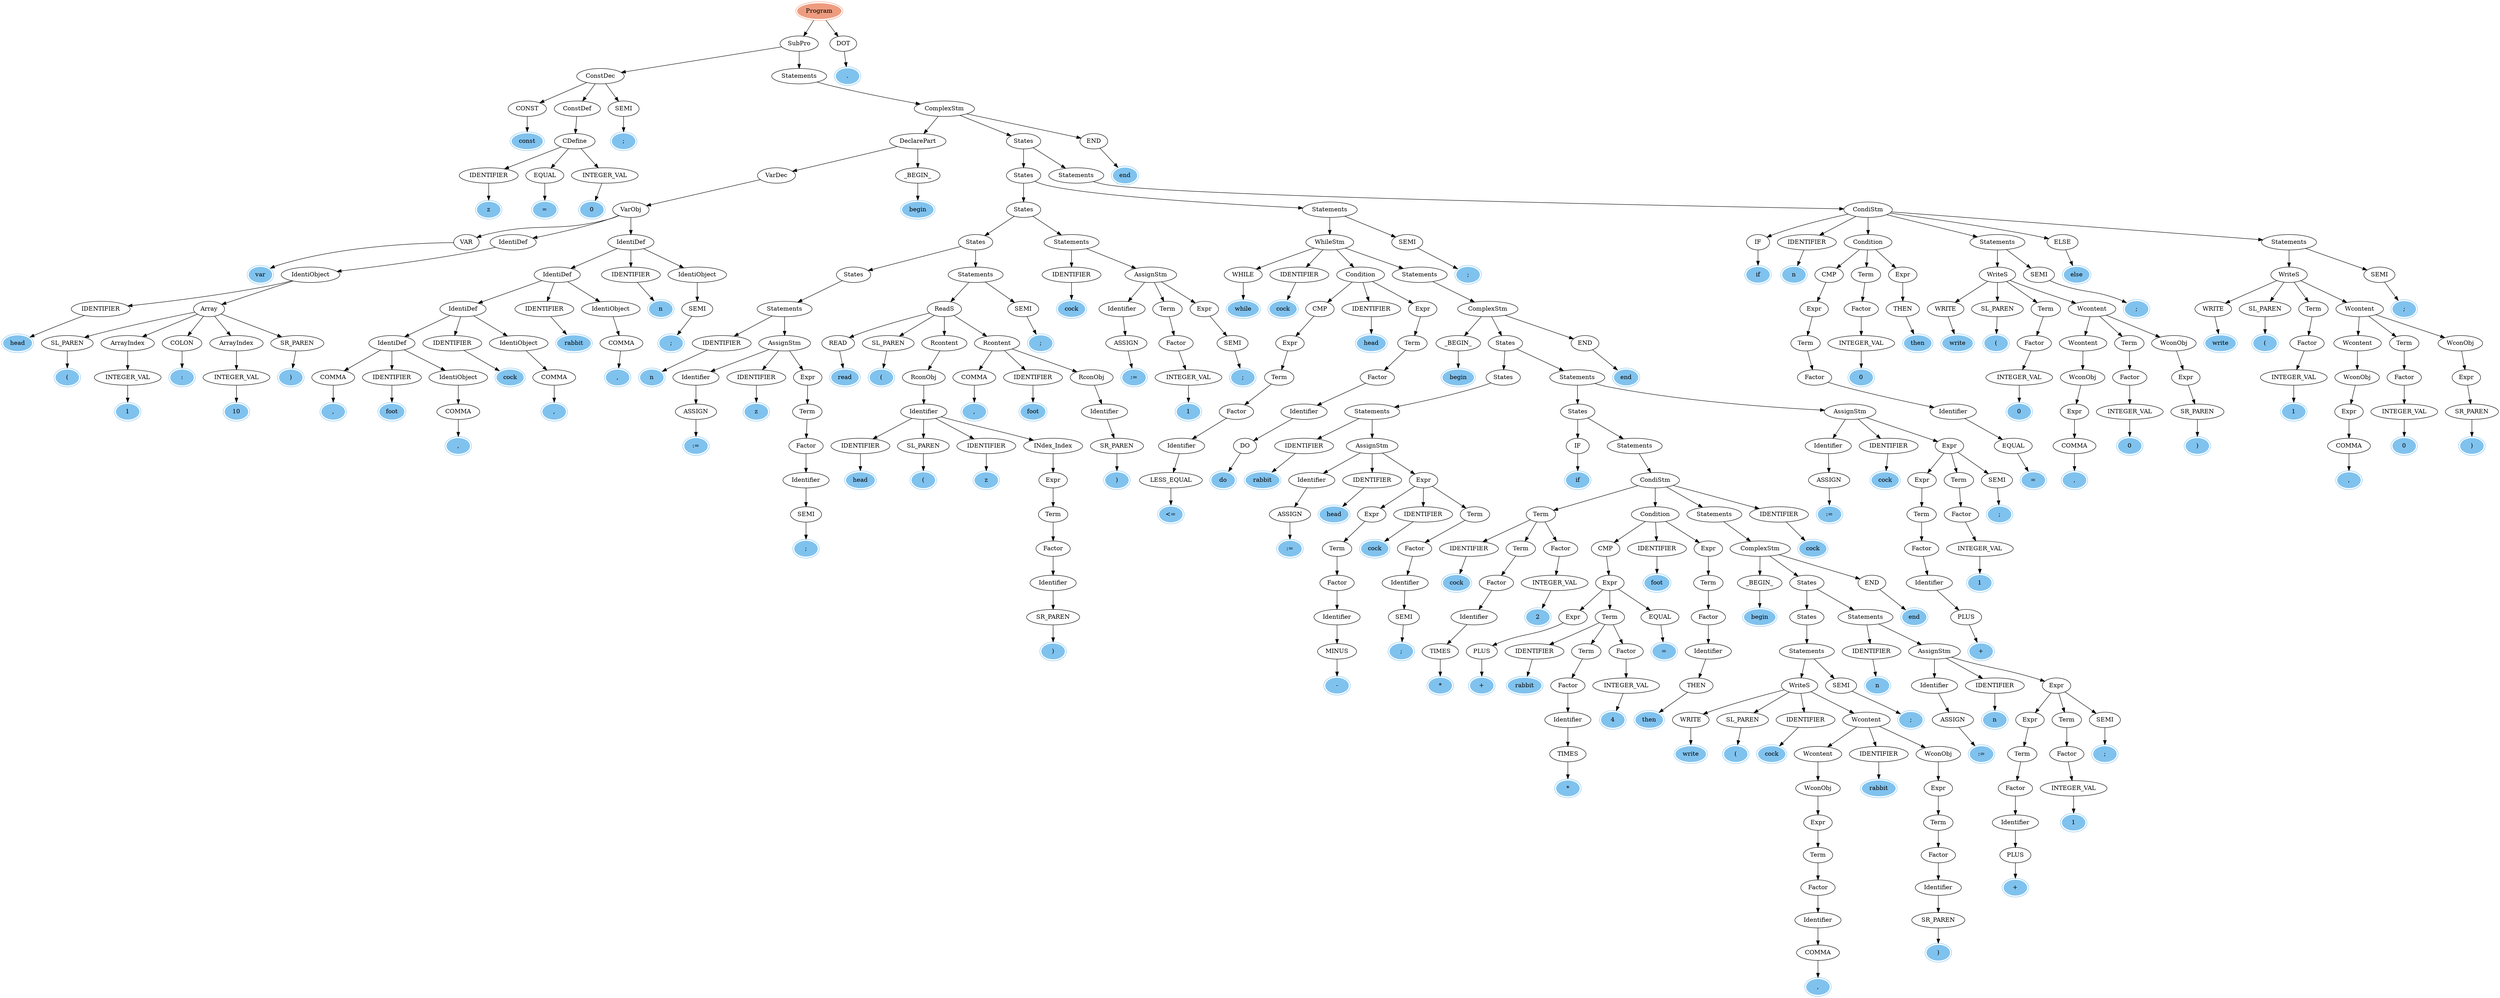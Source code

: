 digraph AST {
    1[label="Program",peripheries=2,style=filled,color="#ee9c80"];
    1[label="Program"]
    2[label="SubPro"]
    3[label="ConstDec"]
    4[label="CONST"]
    5[label="const",peripheries=2, style=filled, color="#80c2ee"];
    6[label="ConstDef"]
    7[label="CDefine"]
    8[label="IDENTIFIER"]
    9[label="z",peripheries=2, style=filled, color="#80c2ee"];
    10[label="EQUAL"]
    11[label="=",peripheries=2, style=filled, color="#80c2ee"];
    12[label="INTEGER_VAL"]
    13[label="0",peripheries=2, style=filled, color="#80c2ee"];
    14[label="SEMI"]
    15[label=";",peripheries=2, style=filled, color="#80c2ee"];
    16[label="Statements"]
    17[label="ComplexStm"]
    18[label="DeclarePart"]
    19[label="VarDec"]
    20[label="VarObj"]
    21[label="VAR"]
    22[label="var",peripheries=2, style=filled, color="#80c2ee"];
    23[label="IdentiDef"]
    24[label="IdentiObject"]
    25[label="IDENTIFIER"]
    26[label="head",peripheries=2, style=filled, color="#80c2ee"];
    27[label="Array"]
    28[label="SL_PAREN"]
    29[label="(",peripheries=2, style=filled, color="#80c2ee"];
    30[label="ArrayIndex"]
    31[label="INTEGER_VAL"]
    32[label="1",peripheries=2, style=filled, color="#80c2ee"];
    33[label="COLON"]
    34[label=":",peripheries=2, style=filled, color="#80c2ee"];
    35[label="ArrayIndex"]
    36[label="INTEGER_VAL"]
    37[label="10",peripheries=2, style=filled, color="#80c2ee"];
    38[label="SR_PAREN"]
    39[label=")",peripheries=2, style=filled, color="#80c2ee"];
    40[label="IdentiDef"]
    41[label="IdentiDef"]
    42[label="IdentiDef"]
    43[label="IdentiDef"]
    44[label="COMMA"]
    45[label=",",peripheries=2, style=filled, color="#80c2ee"];
    46[label="IDENTIFIER"]
    47[label="foot",peripheries=2, style=filled, color="#80c2ee"];
    48[label="IdentiObject"]
    49[label="COMMA"]
    50[label=",",peripheries=2, style=filled, color="#80c2ee"];
    51[label="IDENTIFIER"]
    52[label="cock",peripheries=2, style=filled, color="#80c2ee"];
    53[label="IdentiObject"]
    54[label="COMMA"]
    55[label=",",peripheries=2, style=filled, color="#80c2ee"];
    56[label="IDENTIFIER"]
    57[label="rabbit",peripheries=2, style=filled, color="#80c2ee"];
    58[label="IdentiObject"]
    59[label="COMMA"]
    60[label=",",peripheries=2, style=filled, color="#80c2ee"];
    61[label="IDENTIFIER"]
    62[label="n",peripheries=2, style=filled, color="#80c2ee"];
    63[label="IdentiObject"]
    64[label="SEMI"]
    65[label=";",peripheries=2, style=filled, color="#80c2ee"];
    66[label="_BEGIN_"]
    67[label="begin",peripheries=2, style=filled, color="#80c2ee"];
    68[label="States"]
    69[label="States"]
    70[label="States"]
    71[label="States"]
    72[label="States"]
    73[label="Statements"]
    74[label="IDENTIFIER"]
    75[label="n",peripheries=2, style=filled, color="#80c2ee"];
    76[label="AssignStm"]
    77[label="Identifier"]
    78[label="ASSIGN"]
    79[label=":=",peripheries=2, style=filled, color="#80c2ee"];
    80[label="IDENTIFIER"]
    81[label="z",peripheries=2, style=filled, color="#80c2ee"];
    82[label="Expr"]
    83[label="Term"]
    84[label="Factor"]
    85[label="Identifier"]
    86[label="SEMI"]
    87[label=";",peripheries=2, style=filled, color="#80c2ee"];
    88[label="Statements"]
    89[label="ReadS"]
    90[label="READ"]
    91[label="read",peripheries=2, style=filled, color="#80c2ee"];
    92[label="SL_PAREN"]
    93[label="(",peripheries=2, style=filled, color="#80c2ee"];
    94[label="Rcontent"]
    95[label="RconObj"]
    96[label="Identifier"]
    97[label="IDENTIFIER"]
    98[label="head",peripheries=2, style=filled, color="#80c2ee"];
    99[label="SL_PAREN"]
    100[label="(",peripheries=2, style=filled, color="#80c2ee"];
    101[label="IDENTIFIER"]
    102[label="z",peripheries=2, style=filled, color="#80c2ee"];
    103[label="INdex_Index"]
    104[label="Expr"]
    105[label="Term"]
    106[label="Factor"]
    107[label="Identifier"]
    108[label="SR_PAREN"]
    109[label=")",peripheries=2, style=filled, color="#80c2ee"];
    110[label="Rcontent"]
    111[label="COMMA"]
    112[label=",",peripheries=2, style=filled, color="#80c2ee"];
    113[label="IDENTIFIER"]
    114[label="foot",peripheries=2, style=filled, color="#80c2ee"];
    115[label="RconObj"]
    116[label="Identifier"]
    117[label="SR_PAREN"]
    118[label=")",peripheries=2, style=filled, color="#80c2ee"];
    119[label="SEMI"]
    120[label=";",peripheries=2, style=filled, color="#80c2ee"];
    121[label="Statements"]
    122[label="IDENTIFIER"]
    123[label="cock",peripheries=2, style=filled, color="#80c2ee"];
    124[label="AssignStm"]
    125[label="Identifier"]
    126[label="ASSIGN"]
    127[label=":=",peripheries=2, style=filled, color="#80c2ee"];
    128[label="Term"]
    129[label="Factor"]
    130[label="INTEGER_VAL"]
    131[label="1",peripheries=2, style=filled, color="#80c2ee"];
    132[label="Expr"]
    133[label="SEMI"]
    134[label=";",peripheries=2, style=filled, color="#80c2ee"];
    135[label="Statements"]
    136[label="WhileStm"]
    137[label="WHILE"]
    138[label="while",peripheries=2, style=filled, color="#80c2ee"];
    139[label="IDENTIFIER"]
    140[label="cock",peripheries=2, style=filled, color="#80c2ee"];
    141[label="Condition"]
    142[label="CMP"]
    143[label="Expr"]
    144[label="Term"]
    145[label="Factor"]
    146[label="Identifier"]
    147[label="LESS_EQUAL"]
    148[label="<=",peripheries=2, style=filled, color="#80c2ee"];
    149[label="IDENTIFIER"]
    150[label="head",peripheries=2, style=filled, color="#80c2ee"];
    151[label="Expr"]
    152[label="Term"]
    153[label="Factor"]
    154[label="Identifier"]
    155[label="DO"]
    156[label="do",peripheries=2, style=filled, color="#80c2ee"];
    157[label="Statements"]
    158[label="ComplexStm"]
    159[label="_BEGIN_"]
    160[label="begin",peripheries=2, style=filled, color="#80c2ee"];
    161[label="States"]
    162[label="States"]
    163[label="Statements"]
    164[label="IDENTIFIER"]
    165[label="rabbit",peripheries=2, style=filled, color="#80c2ee"];
    166[label="AssignStm"]
    167[label="Identifier"]
    168[label="ASSIGN"]
    169[label=":=",peripheries=2, style=filled, color="#80c2ee"];
    170[label="IDENTIFIER"]
    171[label="head",peripheries=2, style=filled, color="#80c2ee"];
    172[label="Expr"]
    173[label="Expr"]
    174[label="Term"]
    175[label="Factor"]
    176[label="Identifier"]
    177[label="MINUS"]
    178[label="-",peripheries=2, style=filled, color="#80c2ee"];
    179[label="IDENTIFIER"]
    180[label="cock",peripheries=2, style=filled, color="#80c2ee"];
    181[label="Term"]
    182[label="Factor"]
    183[label="Identifier"]
    184[label="SEMI"]
    185[label=";",peripheries=2, style=filled, color="#80c2ee"];
    186[label="Statements"]
    187[label="States"]
    188[label="IF"]
    189[label="if",peripheries=2, style=filled, color="#80c2ee"];
    190[label="Statements"]
    191[label="CondiStm"]
    192[label="Term"]
    193[label="IDENTIFIER"]
    194[label="cock",peripheries=2, style=filled, color="#80c2ee"];
    195[label="Term"]
    196[label="Factor"]
    197[label="Identifier"]
    198[label="TIMES"]
    199[label="*",peripheries=2, style=filled, color="#80c2ee"];
    200[label="Factor"]
    201[label="INTEGER_VAL"]
    202[label="2",peripheries=2, style=filled, color="#80c2ee"];
    203[label="Condition"]
    204[label="CMP"]
    205[label="Expr"]
    206[label="Expr"]
    207[label="PLUS"]
    208[label="+",peripheries=2, style=filled, color="#80c2ee"];
    209[label="Term"]
    210[label="IDENTIFIER"]
    211[label="rabbit",peripheries=2, style=filled, color="#80c2ee"];
    212[label="Term"]
    213[label="Factor"]
    214[label="Identifier"]
    215[label="TIMES"]
    216[label="*",peripheries=2, style=filled, color="#80c2ee"];
    217[label="Factor"]
    218[label="INTEGER_VAL"]
    219[label="4",peripheries=2, style=filled, color="#80c2ee"];
    220[label="EQUAL"]
    221[label="=",peripheries=2, style=filled, color="#80c2ee"];
    222[label="IDENTIFIER"]
    223[label="foot",peripheries=2, style=filled, color="#80c2ee"];
    224[label="Expr"]
    225[label="Term"]
    226[label="Factor"]
    227[label="Identifier"]
    228[label="THEN"]
    229[label="then",peripheries=2, style=filled, color="#80c2ee"];
    230[label="Statements"]
    231[label="ComplexStm"]
    232[label="_BEGIN_"]
    233[label="begin",peripheries=2, style=filled, color="#80c2ee"];
    234[label="States"]
    235[label="States"]
    236[label="Statements"]
    237[label="WriteS"]
    238[label="WRITE"]
    239[label="write",peripheries=2, style=filled, color="#80c2ee"];
    240[label="SL_PAREN"]
    241[label="(",peripheries=2, style=filled, color="#80c2ee"];
    242[label="IDENTIFIER"]
    243[label="cock",peripheries=2, style=filled, color="#80c2ee"];
    244[label="Wcontent"]
    245[label="Wcontent"]
    246[label="WconObj"]
    247[label="Expr"]
    248[label="Term"]
    249[label="Factor"]
    250[label="Identifier"]
    251[label="COMMA"]
    252[label=",",peripheries=2, style=filled, color="#80c2ee"];
    253[label="IDENTIFIER"]
    254[label="rabbit",peripheries=2, style=filled, color="#80c2ee"];
    255[label="WconObj"]
    256[label="Expr"]
    257[label="Term"]
    258[label="Factor"]
    259[label="Identifier"]
    260[label="SR_PAREN"]
    261[label=")",peripheries=2, style=filled, color="#80c2ee"];
    262[label="SEMI"]
    263[label=";",peripheries=2, style=filled, color="#80c2ee"];
    264[label="Statements"]
    265[label="IDENTIFIER"]
    266[label="n",peripheries=2, style=filled, color="#80c2ee"];
    267[label="AssignStm"]
    268[label="Identifier"]
    269[label="ASSIGN"]
    270[label=":=",peripheries=2, style=filled, color="#80c2ee"];
    271[label="IDENTIFIER"]
    272[label="n",peripheries=2, style=filled, color="#80c2ee"];
    273[label="Expr"]
    274[label="Expr"]
    275[label="Term"]
    276[label="Factor"]
    277[label="Identifier"]
    278[label="PLUS"]
    279[label="+",peripheries=2, style=filled, color="#80c2ee"];
    280[label="Term"]
    281[label="Factor"]
    282[label="INTEGER_VAL"]
    283[label="1",peripheries=2, style=filled, color="#80c2ee"];
    284[label="SEMI"]
    285[label=";",peripheries=2, style=filled, color="#80c2ee"];
    286[label="END"]
    287[label="end",peripheries=2, style=filled, color="#80c2ee"];
    288[label="IDENTIFIER"]
    289[label="cock",peripheries=2, style=filled, color="#80c2ee"];
    290[label="AssignStm"]
    291[label="Identifier"]
    292[label="ASSIGN"]
    293[label=":=",peripheries=2, style=filled, color="#80c2ee"];
    294[label="IDENTIFIER"]
    295[label="cock",peripheries=2, style=filled, color="#80c2ee"];
    296[label="Expr"]
    297[label="Expr"]
    298[label="Term"]
    299[label="Factor"]
    300[label="Identifier"]
    301[label="PLUS"]
    302[label="+",peripheries=2, style=filled, color="#80c2ee"];
    303[label="Term"]
    304[label="Factor"]
    305[label="INTEGER_VAL"]
    306[label="1",peripheries=2, style=filled, color="#80c2ee"];
    307[label="SEMI"]
    308[label=";",peripheries=2, style=filled, color="#80c2ee"];
    309[label="END"]
    310[label="end",peripheries=2, style=filled, color="#80c2ee"];
    311[label="SEMI"]
    312[label=";",peripheries=2, style=filled, color="#80c2ee"];
    313[label="Statements"]
    314[label="CondiStm"]
    315[label="IF"]
    316[label="if",peripheries=2, style=filled, color="#80c2ee"];
    317[label="IDENTIFIER"]
    318[label="n",peripheries=2, style=filled, color="#80c2ee"];
    319[label="Condition"]
    320[label="CMP"]
    321[label="Expr"]
    322[label="Term"]
    323[label="Factor"]
    324[label="Identifier"]
    325[label="EQUAL"]
    326[label="=",peripheries=2, style=filled, color="#80c2ee"];
    327[label="Term"]
    328[label="Factor"]
    329[label="INTEGER_VAL"]
    330[label="0",peripheries=2, style=filled, color="#80c2ee"];
    331[label="Expr"]
    332[label="THEN"]
    333[label="then",peripheries=2, style=filled, color="#80c2ee"];
    334[label="Statements"]
    335[label="WriteS"]
    336[label="WRITE"]
    337[label="write",peripheries=2, style=filled, color="#80c2ee"];
    338[label="SL_PAREN"]
    339[label="(",peripheries=2, style=filled, color="#80c2ee"];
    340[label="Term"]
    341[label="Factor"]
    342[label="INTEGER_VAL"]
    343[label="0",peripheries=2, style=filled, color="#80c2ee"];
    344[label="Wcontent"]
    345[label="Wcontent"]
    346[label="WconObj"]
    347[label="Expr"]
    348[label="COMMA"]
    349[label=",",peripheries=2, style=filled, color="#80c2ee"];
    350[label="Term"]
    351[label="Factor"]
    352[label="INTEGER_VAL"]
    353[label="0",peripheries=2, style=filled, color="#80c2ee"];
    354[label="WconObj"]
    355[label="Expr"]
    356[label="SR_PAREN"]
    357[label=")",peripheries=2, style=filled, color="#80c2ee"];
    358[label="SEMI"]
    359[label=";",peripheries=2, style=filled, color="#80c2ee"];
    360[label="ELSE"]
    361[label="else",peripheries=2, style=filled, color="#80c2ee"];
    362[label="Statements"]
    363[label="WriteS"]
    364[label="WRITE"]
    365[label="write",peripheries=2, style=filled, color="#80c2ee"];
    366[label="SL_PAREN"]
    367[label="(",peripheries=2, style=filled, color="#80c2ee"];
    368[label="Term"]
    369[label="Factor"]
    370[label="INTEGER_VAL"]
    371[label="1",peripheries=2, style=filled, color="#80c2ee"];
    372[label="Wcontent"]
    373[label="Wcontent"]
    374[label="WconObj"]
    375[label="Expr"]
    376[label="COMMA"]
    377[label=",",peripheries=2, style=filled, color="#80c2ee"];
    378[label="Term"]
    379[label="Factor"]
    380[label="INTEGER_VAL"]
    381[label="0",peripheries=2, style=filled, color="#80c2ee"];
    382[label="WconObj"]
    383[label="Expr"]
    384[label="SR_PAREN"]
    385[label=")",peripheries=2, style=filled, color="#80c2ee"];
    386[label="SEMI"]
    387[label=";",peripheries=2, style=filled, color="#80c2ee"];
    388[label="END"]
    389[label="end",peripheries=2, style=filled, color="#80c2ee"];
    390[label="DOT"]
    391[label=".",peripheries=2, style=filled, color="#80c2ee"];
    1 -> 2 ;
    2 -> 3 ;
    3 -> 4 ;
    4 -> 5 ;
    3 -> 6 ;
    6 -> 7 ;
    7 -> 8 ;
    8 -> 9 ;
    7 -> 10 ;
    10 -> 11 ;
    7 -> 12 ;
    12 -> 13 ;
    3 -> 14 ;
    14 -> 15 ;
    2 -> 16 ;
    16 -> 17 ;
    17 -> 18 ;
    18 -> 19 ;
    19 -> 20 ;
    20 -> 21 ;
    21 -> 22 ;
    20 -> 23 ;
    23 -> 24 ;
    24 -> 25 ;
    25 -> 26 ;
    24 -> 27 ;
    27 -> 28 ;
    28 -> 29 ;
    27 -> 30 ;
    30 -> 31 ;
    31 -> 32 ;
    27 -> 33 ;
    33 -> 34 ;
    27 -> 35 ;
    35 -> 36 ;
    36 -> 37 ;
    27 -> 38 ;
    38 -> 39 ;
    20 -> 40 ;
    40 -> 41 ;
    41 -> 42 ;
    42 -> 43 ;
    43 -> 44 ;
    44 -> 45 ;
    43 -> 46 ;
    46 -> 47 ;
    43 -> 48 ;
    48 -> 49 ;
    49 -> 50 ;
    42 -> 51 ;
    51 -> 52 ;
    42 -> 53 ;
    53 -> 54 ;
    54 -> 55 ;
    41 -> 56 ;
    56 -> 57 ;
    41 -> 58 ;
    58 -> 59 ;
    59 -> 60 ;
    40 -> 61 ;
    61 -> 62 ;
    40 -> 63 ;
    63 -> 64 ;
    64 -> 65 ;
    18 -> 66 ;
    66 -> 67 ;
    17 -> 68 ;
    68 -> 69 ;
    69 -> 70 ;
    70 -> 71 ;
    71 -> 72 ;
    72 -> 73 ;
    73 -> 74 ;
    74 -> 75 ;
    73 -> 76 ;
    76 -> 77 ;
    77 -> 78 ;
    78 -> 79 ;
    76 -> 80 ;
    80 -> 81 ;
    76 -> 82 ;
    82 -> 83 ;
    83 -> 84 ;
    84 -> 85 ;
    85 -> 86 ;
    86 -> 87 ;
    71 -> 88 ;
    88 -> 89 ;
    89 -> 90 ;
    90 -> 91 ;
    89 -> 92 ;
    92 -> 93 ;
    89 -> 94 ;
    94 -> 95 ;
    95 -> 96 ;
    96 -> 97 ;
    97 -> 98 ;
    96 -> 99 ;
    99 -> 100 ;
    96 -> 101 ;
    101 -> 102 ;
    96 -> 103 ;
    103 -> 104 ;
    104 -> 105 ;
    105 -> 106 ;
    106 -> 107 ;
    107 -> 108 ;
    108 -> 109 ;
    89 -> 110 ;
    110 -> 111 ;
    111 -> 112 ;
    110 -> 113 ;
    113 -> 114 ;
    110 -> 115 ;
    115 -> 116 ;
    116 -> 117 ;
    117 -> 118 ;
    88 -> 119 ;
    119 -> 120 ;
    70 -> 121 ;
    121 -> 122 ;
    122 -> 123 ;
    121 -> 124 ;
    124 -> 125 ;
    125 -> 126 ;
    126 -> 127 ;
    124 -> 128 ;
    128 -> 129 ;
    129 -> 130 ;
    130 -> 131 ;
    124 -> 132 ;
    132 -> 133 ;
    133 -> 134 ;
    69 -> 135 ;
    135 -> 136 ;
    136 -> 137 ;
    137 -> 138 ;
    136 -> 139 ;
    139 -> 140 ;
    136 -> 141 ;
    141 -> 142 ;
    142 -> 143 ;
    143 -> 144 ;
    144 -> 145 ;
    145 -> 146 ;
    146 -> 147 ;
    147 -> 148 ;
    141 -> 149 ;
    149 -> 150 ;
    141 -> 151 ;
    151 -> 152 ;
    152 -> 153 ;
    153 -> 154 ;
    154 -> 155 ;
    155 -> 156 ;
    136 -> 157 ;
    157 -> 158 ;
    158 -> 159 ;
    159 -> 160 ;
    158 -> 161 ;
    161 -> 162 ;
    162 -> 163 ;
    163 -> 164 ;
    164 -> 165 ;
    163 -> 166 ;
    166 -> 167 ;
    167 -> 168 ;
    168 -> 169 ;
    166 -> 170 ;
    170 -> 171 ;
    166 -> 172 ;
    172 -> 173 ;
    173 -> 174 ;
    174 -> 175 ;
    175 -> 176 ;
    176 -> 177 ;
    177 -> 178 ;
    172 -> 179 ;
    179 -> 180 ;
    172 -> 181 ;
    181 -> 182 ;
    182 -> 183 ;
    183 -> 184 ;
    184 -> 185 ;
    161 -> 186 ;
    186 -> 187 ;
    187 -> 188 ;
    188 -> 189 ;
    187 -> 190 ;
    190 -> 191 ;
    191 -> 192 ;
    192 -> 193 ;
    193 -> 194 ;
    192 -> 195 ;
    195 -> 196 ;
    196 -> 197 ;
    197 -> 198 ;
    198 -> 199 ;
    192 -> 200 ;
    200 -> 201 ;
    201 -> 202 ;
    191 -> 203 ;
    203 -> 204 ;
    204 -> 205 ;
    205 -> 206 ;
    206 -> 207 ;
    207 -> 208 ;
    205 -> 209 ;
    209 -> 210 ;
    210 -> 211 ;
    209 -> 212 ;
    212 -> 213 ;
    213 -> 214 ;
    214 -> 215 ;
    215 -> 216 ;
    209 -> 217 ;
    217 -> 218 ;
    218 -> 219 ;
    205 -> 220 ;
    220 -> 221 ;
    203 -> 222 ;
    222 -> 223 ;
    203 -> 224 ;
    224 -> 225 ;
    225 -> 226 ;
    226 -> 227 ;
    227 -> 228 ;
    228 -> 229 ;
    191 -> 230 ;
    230 -> 231 ;
    231 -> 232 ;
    232 -> 233 ;
    231 -> 234 ;
    234 -> 235 ;
    235 -> 236 ;
    236 -> 237 ;
    237 -> 238 ;
    238 -> 239 ;
    237 -> 240 ;
    240 -> 241 ;
    237 -> 242 ;
    242 -> 243 ;
    237 -> 244 ;
    244 -> 245 ;
    245 -> 246 ;
    246 -> 247 ;
    247 -> 248 ;
    248 -> 249 ;
    249 -> 250 ;
    250 -> 251 ;
    251 -> 252 ;
    244 -> 253 ;
    253 -> 254 ;
    244 -> 255 ;
    255 -> 256 ;
    256 -> 257 ;
    257 -> 258 ;
    258 -> 259 ;
    259 -> 260 ;
    260 -> 261 ;
    236 -> 262 ;
    262 -> 263 ;
    234 -> 264 ;
    264 -> 265 ;
    265 -> 266 ;
    264 -> 267 ;
    267 -> 268 ;
    268 -> 269 ;
    269 -> 270 ;
    267 -> 271 ;
    271 -> 272 ;
    267 -> 273 ;
    273 -> 274 ;
    274 -> 275 ;
    275 -> 276 ;
    276 -> 277 ;
    277 -> 278 ;
    278 -> 279 ;
    273 -> 280 ;
    280 -> 281 ;
    281 -> 282 ;
    282 -> 283 ;
    273 -> 284 ;
    284 -> 285 ;
    231 -> 286 ;
    286 -> 287 ;
    191 -> 288 ;
    288 -> 289 ;
    186 -> 290 ;
    290 -> 291 ;
    291 -> 292 ;
    292 -> 293 ;
    290 -> 294 ;
    294 -> 295 ;
    290 -> 296 ;
    296 -> 297 ;
    297 -> 298 ;
    298 -> 299 ;
    299 -> 300 ;
    300 -> 301 ;
    301 -> 302 ;
    296 -> 303 ;
    303 -> 304 ;
    304 -> 305 ;
    305 -> 306 ;
    296 -> 307 ;
    307 -> 308 ;
    158 -> 309 ;
    309 -> 310 ;
    135 -> 311 ;
    311 -> 312 ;
    68 -> 313 ;
    313 -> 314 ;
    314 -> 315 ;
    315 -> 316 ;
    314 -> 317 ;
    317 -> 318 ;
    314 -> 319 ;
    319 -> 320 ;
    320 -> 321 ;
    321 -> 322 ;
    322 -> 323 ;
    323 -> 324 ;
    324 -> 325 ;
    325 -> 326 ;
    319 -> 327 ;
    327 -> 328 ;
    328 -> 329 ;
    329 -> 330 ;
    319 -> 331 ;
    331 -> 332 ;
    332 -> 333 ;
    314 -> 334 ;
    334 -> 335 ;
    335 -> 336 ;
    336 -> 337 ;
    335 -> 338 ;
    338 -> 339 ;
    335 -> 340 ;
    340 -> 341 ;
    341 -> 342 ;
    342 -> 343 ;
    335 -> 344 ;
    344 -> 345 ;
    345 -> 346 ;
    346 -> 347 ;
    347 -> 348 ;
    348 -> 349 ;
    344 -> 350 ;
    350 -> 351 ;
    351 -> 352 ;
    352 -> 353 ;
    344 -> 354 ;
    354 -> 355 ;
    355 -> 356 ;
    356 -> 357 ;
    334 -> 358 ;
    358 -> 359 ;
    314 -> 360 ;
    360 -> 361 ;
    314 -> 362 ;
    362 -> 363 ;
    363 -> 364 ;
    364 -> 365 ;
    363 -> 366 ;
    366 -> 367 ;
    363 -> 368 ;
    368 -> 369 ;
    369 -> 370 ;
    370 -> 371 ;
    363 -> 372 ;
    372 -> 373 ;
    373 -> 374 ;
    374 -> 375 ;
    375 -> 376 ;
    376 -> 377 ;
    372 -> 378 ;
    378 -> 379 ;
    379 -> 380 ;
    380 -> 381 ;
    372 -> 382 ;
    382 -> 383 ;
    383 -> 384 ;
    384 -> 385 ;
    362 -> 386 ;
    386 -> 387 ;
    17 -> 388 ;
    388 -> 389 ;
    1 -> 390 ;
    390 -> 391 ;
}
